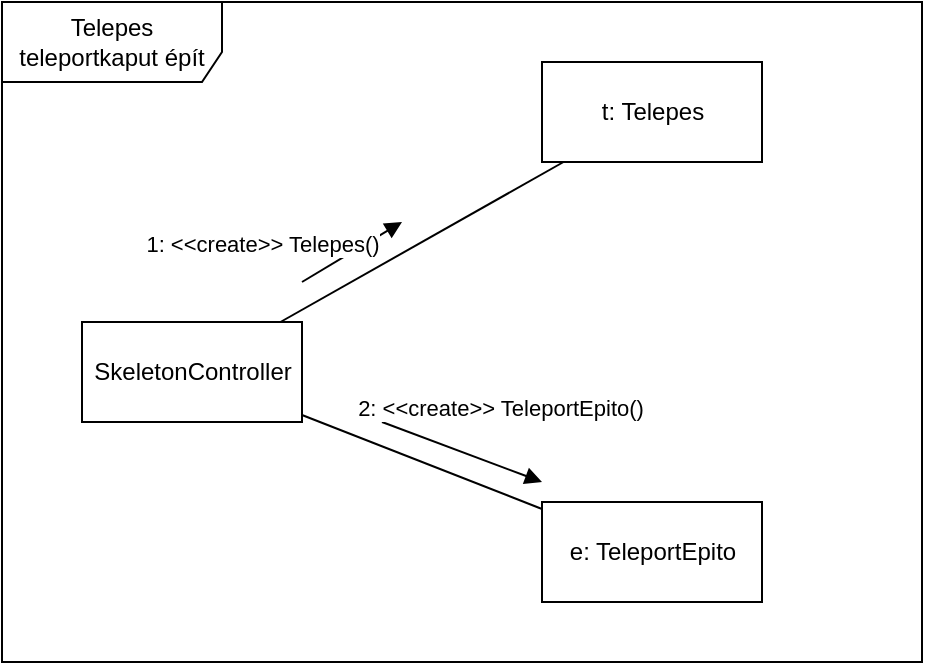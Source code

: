 <mxfile version="14.4.8" type="github">
  <diagram id="HolWiXEPeuLV7ym3ct0_" name="Page-1">
    <mxGraphModel dx="1038" dy="548" grid="1" gridSize="10" guides="1" tooltips="1" connect="1" arrows="1" fold="1" page="1" pageScale="1" pageWidth="850" pageHeight="1100" math="0" shadow="0">
      <root>
        <mxCell id="0" />
        <mxCell id="1" parent="0" />
        <mxCell id="GDSmTgQ28c6nQmGwlQfQ-1" value="Telepes teleportkaput épít" style="shape=umlFrame;whiteSpace=wrap;html=1;width=110;height=40;" parent="1" vertex="1">
          <mxGeometry x="10" y="50" width="460" height="330" as="geometry" />
        </mxCell>
        <mxCell id="GyvDfbJIoFV9S9uWPGpv-1" value="t: Telepes" style="html=1;" parent="1" vertex="1">
          <mxGeometry x="280" y="80" width="110" height="50" as="geometry" />
        </mxCell>
        <mxCell id="GyvDfbJIoFV9S9uWPGpv-2" value="e: TeleportEpito" style="html=1;" parent="1" vertex="1">
          <mxGeometry x="280" y="300" width="110" height="50" as="geometry" />
        </mxCell>
        <mxCell id="GyvDfbJIoFV9S9uWPGpv-7" value="SkeletonController" style="html=1;" parent="1" vertex="1">
          <mxGeometry x="50" y="210" width="110" height="50" as="geometry" />
        </mxCell>
        <mxCell id="GyvDfbJIoFV9S9uWPGpv-11" value="" style="html=1;verticalAlign=bottom;endArrow=none;endFill=0;" parent="1" source="GyvDfbJIoFV9S9uWPGpv-7" target="GyvDfbJIoFV9S9uWPGpv-1" edge="1">
          <mxGeometry width="80" relative="1" as="geometry">
            <mxPoint x="380" y="180" as="sourcePoint" />
            <mxPoint x="460" y="180" as="targetPoint" />
          </mxGeometry>
        </mxCell>
        <mxCell id="GyvDfbJIoFV9S9uWPGpv-17" value="" style="html=1;verticalAlign=bottom;endArrow=none;endFill=0;" parent="1" source="GyvDfbJIoFV9S9uWPGpv-7" target="GyvDfbJIoFV9S9uWPGpv-2" edge="1">
          <mxGeometry width="80" relative="1" as="geometry">
            <mxPoint x="209.231" y="270" as="sourcePoint" />
            <mxPoint x="350.769" y="190" as="targetPoint" />
          </mxGeometry>
        </mxCell>
        <mxCell id="GyvDfbJIoFV9S9uWPGpv-21" value="1: &amp;lt;&amp;lt;create&amp;gt;&amp;gt; Telepes()" style="html=1;verticalAlign=bottom;endArrow=block;" parent="1" edge="1">
          <mxGeometry x="-1" y="22" width="80" relative="1" as="geometry">
            <mxPoint x="160" y="190" as="sourcePoint" />
            <mxPoint x="210" y="160" as="targetPoint" />
            <mxPoint x="-9" y="9" as="offset" />
          </mxGeometry>
        </mxCell>
        <mxCell id="GyvDfbJIoFV9S9uWPGpv-22" value="2: &amp;lt;&amp;lt;create&amp;gt;&amp;gt; TeleportEpito()" style="html=1;verticalAlign=bottom;endArrow=block;" parent="1" edge="1">
          <mxGeometry x="0.308" y="19" width="80" relative="1" as="geometry">
            <mxPoint x="200" y="260" as="sourcePoint" />
            <mxPoint x="280" y="290" as="targetPoint" />
            <mxPoint as="offset" />
          </mxGeometry>
        </mxCell>
      </root>
    </mxGraphModel>
  </diagram>
</mxfile>
